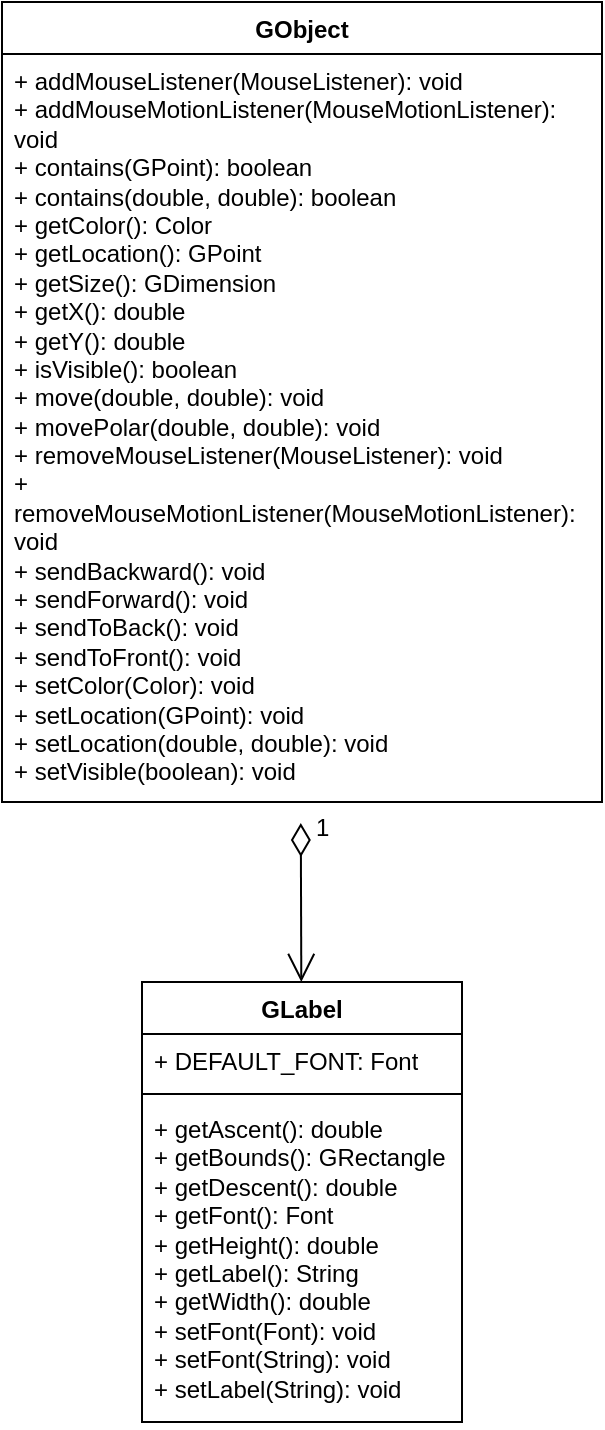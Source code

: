 <mxfile version="21.2.8" type="device">
  <diagram id="C5RBs43oDa-KdzZeNtuy" name="Page-1">
    <mxGraphModel dx="1687" dy="1099" grid="1" gridSize="10" guides="1" tooltips="1" connect="1" arrows="1" fold="1" page="1" pageScale="1" pageWidth="827" pageHeight="1169" math="0" shadow="0">
      <root>
        <mxCell id="WIyWlLk6GJQsqaUBKTNV-0" />
        <mxCell id="WIyWlLk6GJQsqaUBKTNV-1" parent="WIyWlLk6GJQsqaUBKTNV-0" />
        <mxCell id="XXGU24wtrfW-MyP3I6Jd-5" value="GLabel" style="swimlane;fontStyle=1;align=center;verticalAlign=top;childLayout=stackLayout;horizontal=1;startSize=26;horizontalStack=0;resizeParent=1;resizeParentMax=0;resizeLast=0;collapsible=1;marginBottom=0;whiteSpace=wrap;html=1;fontSize=12;" vertex="1" parent="WIyWlLk6GJQsqaUBKTNV-1">
          <mxGeometry x="334" y="750" width="160" height="220" as="geometry" />
        </mxCell>
        <mxCell id="XXGU24wtrfW-MyP3I6Jd-6" value="+ DEFAULT_FONT: Font" style="text;strokeColor=none;fillColor=none;align=left;verticalAlign=top;spacingLeft=4;spacingRight=4;overflow=hidden;rotatable=0;points=[[0,0.5],[1,0.5]];portConstraint=eastwest;whiteSpace=wrap;html=1;fontSize=12;" vertex="1" parent="XXGU24wtrfW-MyP3I6Jd-5">
          <mxGeometry y="26" width="160" height="26" as="geometry" />
        </mxCell>
        <mxCell id="XXGU24wtrfW-MyP3I6Jd-7" value="" style="line;strokeWidth=1;fillColor=none;align=left;verticalAlign=middle;spacingTop=-1;spacingLeft=3;spacingRight=3;rotatable=0;labelPosition=right;points=[];portConstraint=eastwest;strokeColor=inherit;fontSize=16;" vertex="1" parent="XXGU24wtrfW-MyP3I6Jd-5">
          <mxGeometry y="52" width="160" height="8" as="geometry" />
        </mxCell>
        <mxCell id="XXGU24wtrfW-MyP3I6Jd-8" value="+ getAscent(): double&lt;br&gt;+ getBounds(): GRectangle&lt;br&gt;+ getDescent(): double&lt;br&gt;+ getFont(): Font&lt;br&gt;+ getHeight(): double&lt;br&gt;+ getLabel(): String&lt;br&gt;+ getWidth(): double&lt;br&gt;+ setFont(Font): void&lt;br&gt;+ setFont(String): void&lt;br&gt;+ setLabel(String): void" style="text;strokeColor=none;fillColor=none;align=left;verticalAlign=top;spacingLeft=4;spacingRight=4;overflow=hidden;rotatable=0;points=[[0,0.5],[1,0.5]];portConstraint=eastwest;whiteSpace=wrap;html=1;fontSize=12;" vertex="1" parent="XXGU24wtrfW-MyP3I6Jd-5">
          <mxGeometry y="60" width="160" height="160" as="geometry" />
        </mxCell>
        <mxCell id="XXGU24wtrfW-MyP3I6Jd-18" value="GObject" style="swimlane;fontStyle=1;align=center;verticalAlign=top;childLayout=stackLayout;horizontal=1;startSize=26;horizontalStack=0;resizeParent=1;resizeParentMax=0;resizeLast=0;collapsible=1;marginBottom=0;whiteSpace=wrap;html=1;fontSize=12;" vertex="1" parent="WIyWlLk6GJQsqaUBKTNV-1">
          <mxGeometry x="264" y="260" width="300" height="400" as="geometry" />
        </mxCell>
        <mxCell id="XXGU24wtrfW-MyP3I6Jd-22" value="+ addMouseListener(MouseListener): void&lt;br&gt;+ addMouseMotionListener(MouseMotionListener): void&lt;br&gt;+ contains(GPoint): boolean&lt;br&gt;+ contains(double, double): boolean&lt;br&gt;+ getColor(): Color&lt;br&gt;+ getLocation(): GPoint&lt;br&gt;+ getSize(): GDimension&lt;br&gt;+ getX(): double&lt;br&gt;+ getY(): double&lt;br&gt;+ isVisible(): boolean&lt;br&gt;+ move(double, double): void&lt;br&gt;+ movePolar(double, double): void&lt;br&gt;+ removeMouseListener(MouseListener): void&lt;br&gt;+ removeMouseMotionListener(MouseMotionListener): void&lt;br&gt;+ sendBackward(): void&lt;br&gt;+ sendForward(): void&lt;br&gt;+ sendToBack(): void&lt;br&gt;+ sendToFront(): void&lt;br&gt;+ setColor(Color): void&lt;br&gt;+ setLocation(GPoint): void&lt;br&gt;+ setLocation(double, double): void&lt;br&gt;+ setVisible(boolean): void" style="text;strokeColor=none;fillColor=none;align=left;verticalAlign=top;spacingLeft=4;spacingRight=4;overflow=hidden;rotatable=0;points=[[0,0.5],[1,0.5]];portConstraint=eastwest;whiteSpace=wrap;html=1;fontSize=12;" vertex="1" parent="XXGU24wtrfW-MyP3I6Jd-18">
          <mxGeometry y="26" width="300" height="374" as="geometry" />
        </mxCell>
        <mxCell id="XXGU24wtrfW-MyP3I6Jd-23" value="1" style="endArrow=open;html=1;endSize=12;startArrow=diamondThin;startSize=14;startFill=0;align=left;verticalAlign=bottom;rounded=0;fontSize=12;exitX=0.498;exitY=1.028;exitDx=0;exitDy=0;exitPerimeter=0;" edge="1" parent="WIyWlLk6GJQsqaUBKTNV-1" source="XXGU24wtrfW-MyP3I6Jd-22" target="XXGU24wtrfW-MyP3I6Jd-5">
          <mxGeometry x="-0.693" y="6" relative="1" as="geometry">
            <mxPoint x="408" y="440" as="sourcePoint" />
            <mxPoint x="568" y="480" as="targetPoint" />
            <mxPoint as="offset" />
          </mxGeometry>
        </mxCell>
      </root>
    </mxGraphModel>
  </diagram>
</mxfile>
